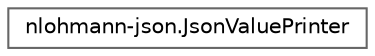 digraph "Graphical Class Hierarchy"
{
 // LATEX_PDF_SIZE
  bgcolor="transparent";
  edge [fontname=Helvetica,fontsize=10,labelfontname=Helvetica,labelfontsize=10];
  node [fontname=Helvetica,fontsize=10,shape=box,height=0.2,width=0.4];
  rankdir="LR";
  Node0 [id="Node000000",label="nlohmann-json.JsonValuePrinter",height=0.2,width=0.4,color="grey40", fillcolor="white", style="filled",URL="$classnlohmann-json_1_1_json_value_printer.html",tooltip=" "];
}
